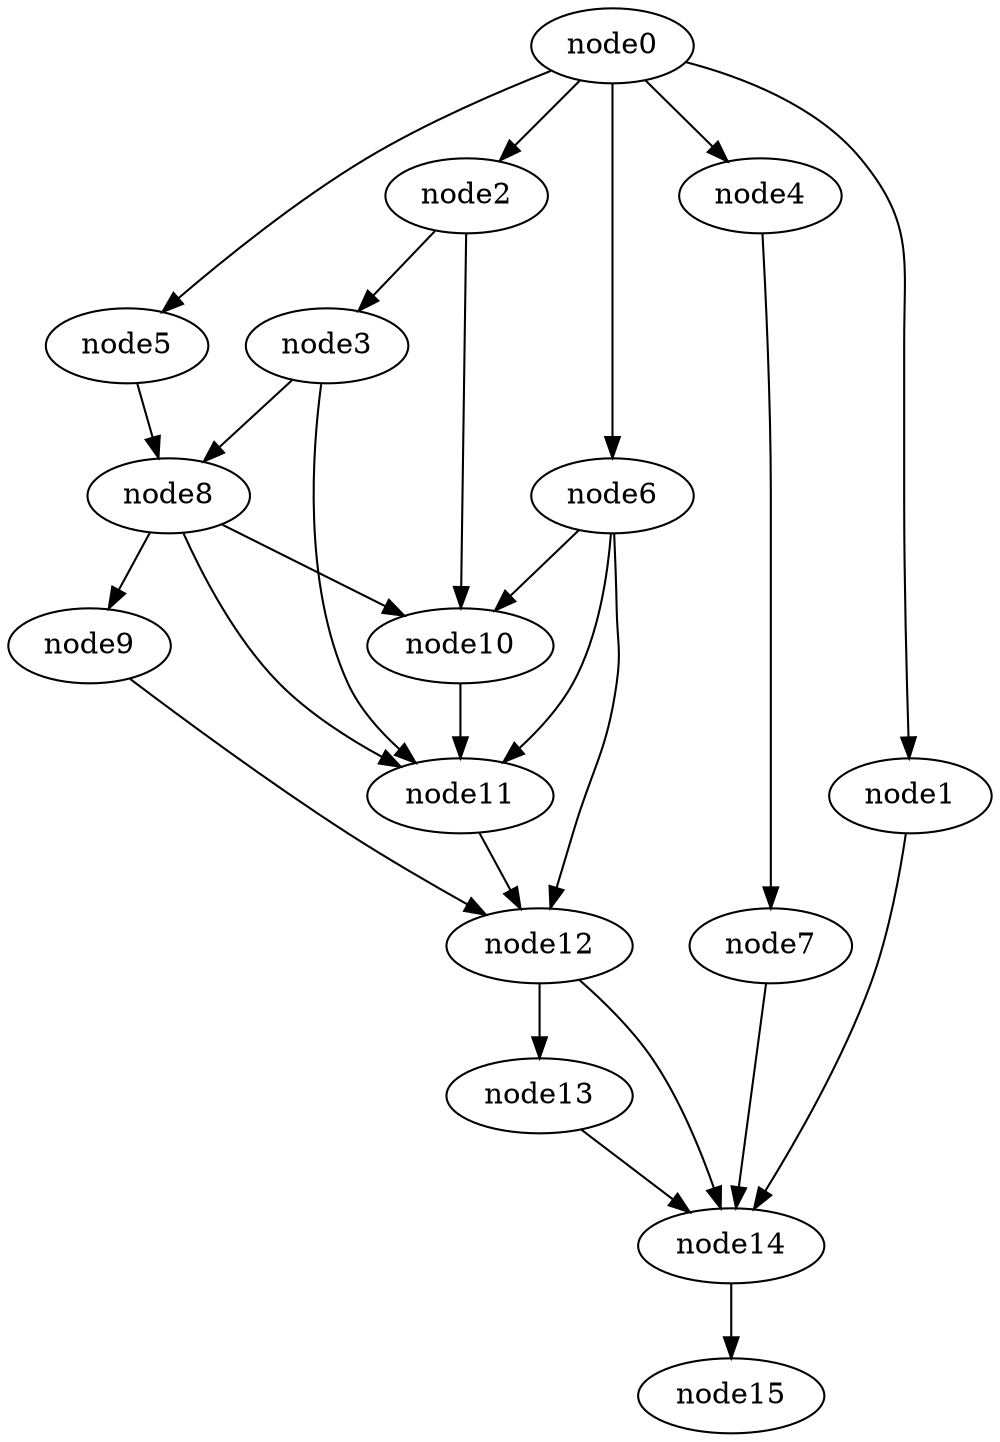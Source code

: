 digraph g{
	node15
	node14 -> node15
	node13 -> node14
	node12 -> node14
	node12 -> node13
	node11 -> node12
	node10 -> node11
	node9 -> node12
	node8 -> node11
	node8 -> node10
	node8 -> node9
	node7 -> node14
	node6 -> node12
	node6 -> node11
	node6 -> node10
	node5 -> node8
	node4 -> node7
	node3 -> node11
	node3 -> node8
	node2 -> node10
	node2 -> node3
	node1 -> node14
	node0 -> node6
	node0 -> node5
	node0 -> node4
	node0 -> node2
	node0 -> node1
}
